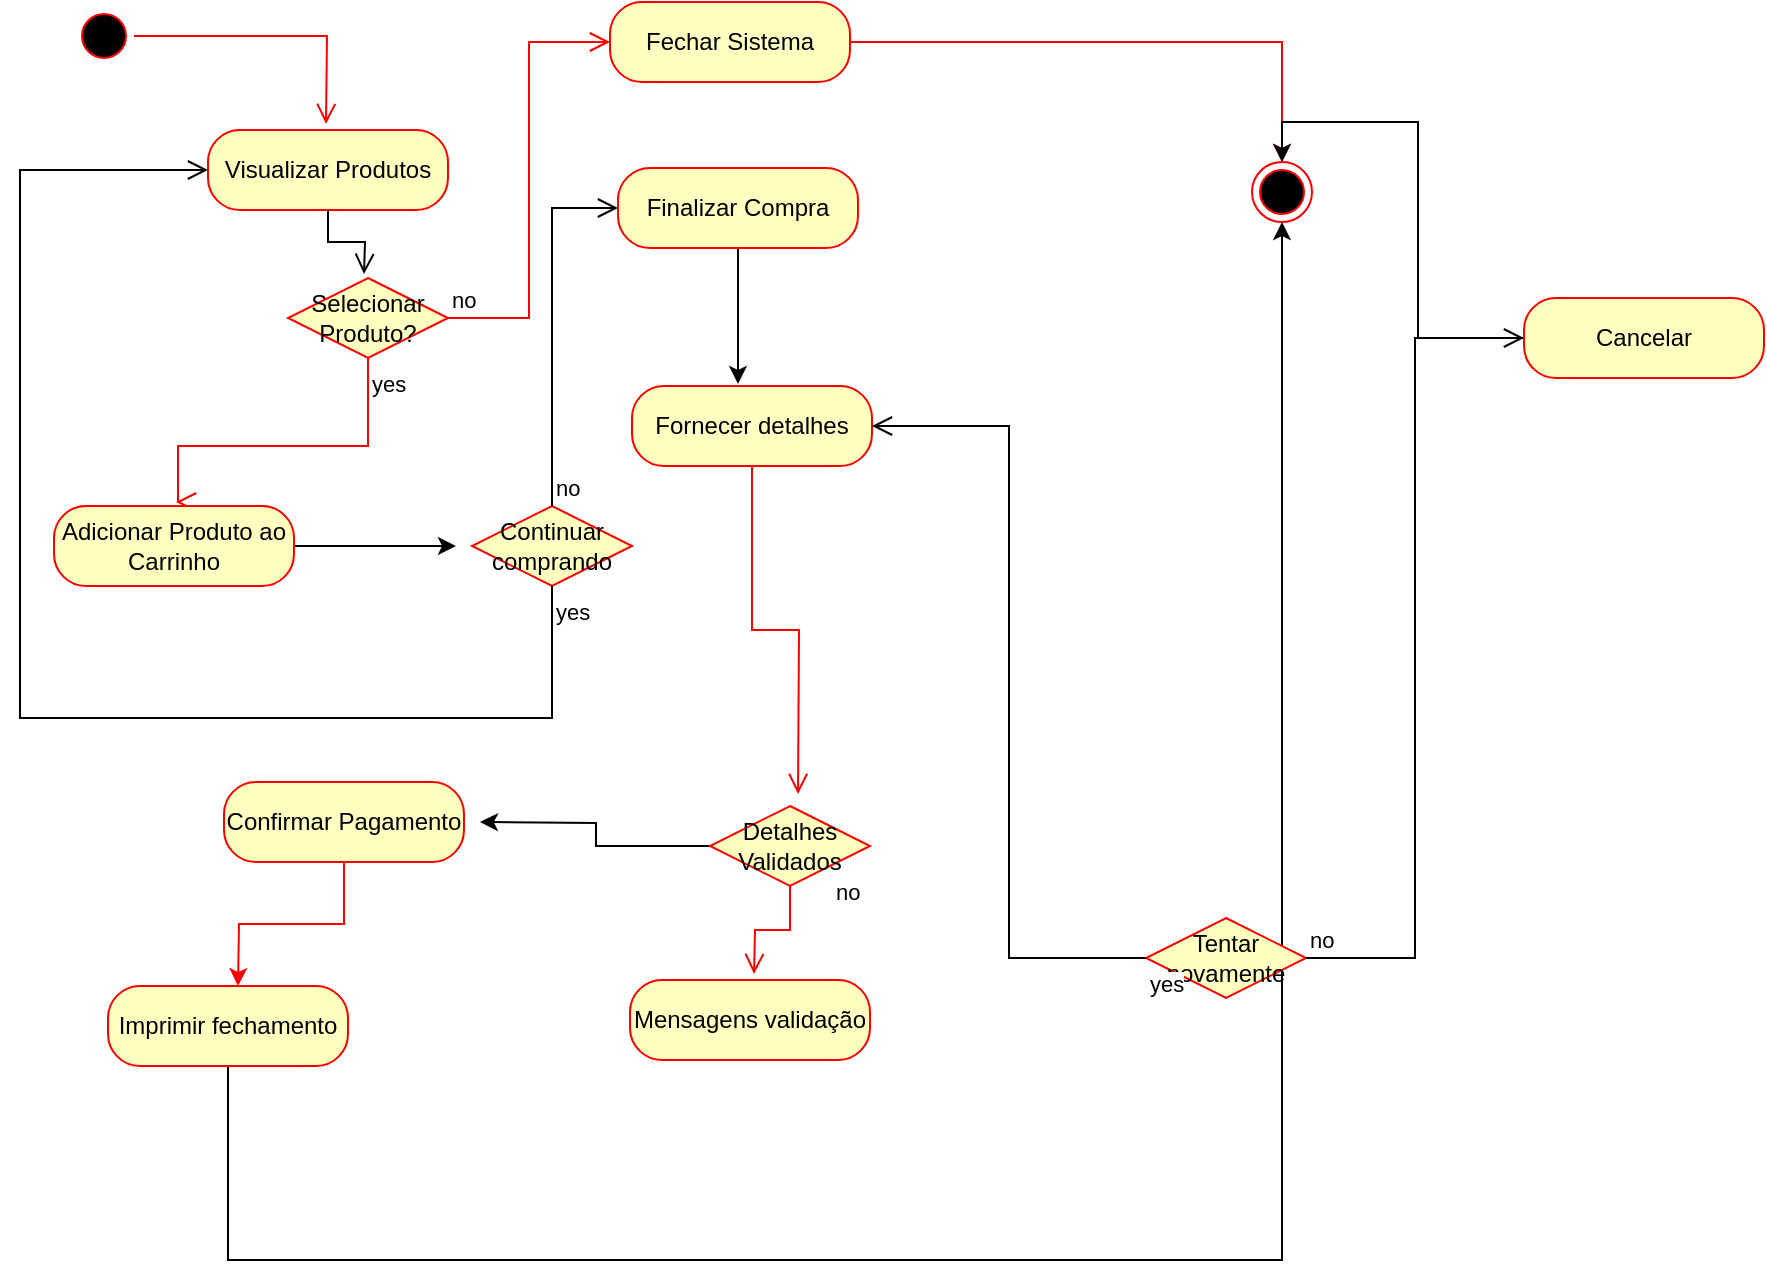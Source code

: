 <mxfile version="21.7.2" type="github">
  <diagram name="Página-1" id="S-DfOkp1lyTK0N26oCxM">
    <mxGraphModel dx="880" dy="470" grid="0" gridSize="10" guides="1" tooltips="1" connect="1" arrows="1" fold="1" page="1" pageScale="1" pageWidth="827" pageHeight="1169" math="0" shadow="0">
      <root>
        <mxCell id="0" />
        <mxCell id="1" parent="0" />
        <mxCell id="UMAjJ_PAntiKE3gccS5z-29" value="" style="ellipse;html=1;shape=startState;fillColor=#000000;strokeColor=#ff0000;" vertex="1" parent="1">
          <mxGeometry x="192" y="79" width="30" height="30" as="geometry" />
        </mxCell>
        <mxCell id="UMAjJ_PAntiKE3gccS5z-30" value="" style="edgeStyle=orthogonalEdgeStyle;html=1;verticalAlign=bottom;endArrow=open;endSize=8;strokeColor=#ff0000;rounded=0;" edge="1" source="UMAjJ_PAntiKE3gccS5z-29" parent="1">
          <mxGeometry relative="1" as="geometry">
            <mxPoint x="318" y="138" as="targetPoint" />
          </mxGeometry>
        </mxCell>
        <mxCell id="UMAjJ_PAntiKE3gccS5z-31" value="Visualizar Produtos" style="rounded=1;whiteSpace=wrap;html=1;arcSize=40;fontColor=#000000;fillColor=#ffffc0;strokeColor=#ff0000;" vertex="1" parent="1">
          <mxGeometry x="259" y="141" width="120" height="40" as="geometry" />
        </mxCell>
        <mxCell id="UMAjJ_PAntiKE3gccS5z-32" value="" style="edgeStyle=orthogonalEdgeStyle;html=1;verticalAlign=bottom;endArrow=open;endSize=8;strokeColor=#000000;rounded=0;" edge="1" source="UMAjJ_PAntiKE3gccS5z-31" parent="1">
          <mxGeometry relative="1" as="geometry">
            <mxPoint x="337" y="213" as="targetPoint" />
          </mxGeometry>
        </mxCell>
        <mxCell id="UMAjJ_PAntiKE3gccS5z-33" value="Selecionar Produto?" style="rhombus;whiteSpace=wrap;html=1;fontColor=#000000;fillColor=#ffffc0;strokeColor=#ff0000;" vertex="1" parent="1">
          <mxGeometry x="299" y="215" width="80" height="40" as="geometry" />
        </mxCell>
        <mxCell id="UMAjJ_PAntiKE3gccS5z-34" value="no" style="edgeStyle=orthogonalEdgeStyle;html=1;align=left;verticalAlign=bottom;endArrow=open;endSize=8;strokeColor=#ff0000;rounded=0;entryX=0;entryY=0.5;entryDx=0;entryDy=0;" edge="1" source="UMAjJ_PAntiKE3gccS5z-33" parent="1" target="UMAjJ_PAntiKE3gccS5z-42">
          <mxGeometry x="-1" relative="1" as="geometry">
            <mxPoint x="479" y="235" as="targetPoint" />
          </mxGeometry>
        </mxCell>
        <mxCell id="UMAjJ_PAntiKE3gccS5z-35" value="yes" style="edgeStyle=orthogonalEdgeStyle;html=1;align=left;verticalAlign=top;endArrow=open;endSize=8;strokeColor=#ff0000;rounded=0;" edge="1" source="UMAjJ_PAntiKE3gccS5z-33" parent="1">
          <mxGeometry x="-1" relative="1" as="geometry">
            <mxPoint x="243" y="327" as="targetPoint" />
            <Array as="points">
              <mxPoint x="339" y="299" />
              <mxPoint x="244" y="299" />
            </Array>
          </mxGeometry>
        </mxCell>
        <mxCell id="UMAjJ_PAntiKE3gccS5z-38" style="edgeStyle=orthogonalEdgeStyle;rounded=0;orthogonalLoop=1;jettySize=auto;html=1;" edge="1" parent="1" source="UMAjJ_PAntiKE3gccS5z-36">
          <mxGeometry relative="1" as="geometry">
            <mxPoint x="383" y="349" as="targetPoint" />
          </mxGeometry>
        </mxCell>
        <mxCell id="UMAjJ_PAntiKE3gccS5z-36" value="Adicionar Produto ao Carrinho" style="rounded=1;whiteSpace=wrap;html=1;arcSize=40;fontColor=#000000;fillColor=#ffffc0;strokeColor=#ff0000;" vertex="1" parent="1">
          <mxGeometry x="182" y="329" width="120" height="40" as="geometry" />
        </mxCell>
        <mxCell id="UMAjJ_PAntiKE3gccS5z-39" value="Continuar comprando" style="rhombus;whiteSpace=wrap;html=1;fontColor=#000000;fillColor=#ffffc0;strokeColor=#ff0000;" vertex="1" parent="1">
          <mxGeometry x="391" y="329" width="80" height="40" as="geometry" />
        </mxCell>
        <mxCell id="UMAjJ_PAntiKE3gccS5z-40" value="no" style="edgeStyle=orthogonalEdgeStyle;html=1;align=left;verticalAlign=bottom;endArrow=open;endSize=8;strokeColor=#000000;rounded=0;entryX=0;entryY=0.5;entryDx=0;entryDy=0;" edge="1" source="UMAjJ_PAntiKE3gccS5z-39" parent="1" target="UMAjJ_PAntiKE3gccS5z-44">
          <mxGeometry x="-1" relative="1" as="geometry">
            <mxPoint x="571" y="349" as="targetPoint" />
          </mxGeometry>
        </mxCell>
        <mxCell id="UMAjJ_PAntiKE3gccS5z-41" value="yes" style="edgeStyle=orthogonalEdgeStyle;html=1;align=left;verticalAlign=top;endArrow=open;endSize=8;strokeColor=#000000;rounded=0;" edge="1" source="UMAjJ_PAntiKE3gccS5z-39" parent="1" target="UMAjJ_PAntiKE3gccS5z-31">
          <mxGeometry x="-1" relative="1" as="geometry">
            <mxPoint x="244" y="157" as="targetPoint" />
            <Array as="points">
              <mxPoint x="431" y="435" />
              <mxPoint x="165" y="435" />
              <mxPoint x="165" y="161" />
            </Array>
          </mxGeometry>
        </mxCell>
        <mxCell id="UMAjJ_PAntiKE3gccS5z-78" style="edgeStyle=orthogonalEdgeStyle;rounded=0;orthogonalLoop=1;jettySize=auto;html=1;strokeColor=#FF0000;" edge="1" parent="1" source="UMAjJ_PAntiKE3gccS5z-42" target="UMAjJ_PAntiKE3gccS5z-75">
          <mxGeometry relative="1" as="geometry" />
        </mxCell>
        <mxCell id="UMAjJ_PAntiKE3gccS5z-42" value="Fechar Sistema" style="rounded=1;whiteSpace=wrap;html=1;arcSize=40;fontColor=#000000;fillColor=#ffffc0;strokeColor=#ff0000;" vertex="1" parent="1">
          <mxGeometry x="460" y="77" width="120" height="40" as="geometry" />
        </mxCell>
        <mxCell id="UMAjJ_PAntiKE3gccS5z-48" style="edgeStyle=orthogonalEdgeStyle;rounded=0;orthogonalLoop=1;jettySize=auto;html=1;" edge="1" parent="1" source="UMAjJ_PAntiKE3gccS5z-44">
          <mxGeometry relative="1" as="geometry">
            <mxPoint x="524" y="268" as="targetPoint" />
          </mxGeometry>
        </mxCell>
        <mxCell id="UMAjJ_PAntiKE3gccS5z-44" value="Finalizar Compra" style="rounded=1;whiteSpace=wrap;html=1;arcSize=40;fontColor=#000000;fillColor=#ffffc0;strokeColor=#ff0000;" vertex="1" parent="1">
          <mxGeometry x="464" y="160" width="120" height="40" as="geometry" />
        </mxCell>
        <mxCell id="UMAjJ_PAntiKE3gccS5z-46" value="Fornecer detalhes" style="rounded=1;whiteSpace=wrap;html=1;arcSize=40;fontColor=#000000;fillColor=#ffffc0;strokeColor=#ff0000;" vertex="1" parent="1">
          <mxGeometry x="471" y="269" width="120" height="40" as="geometry" />
        </mxCell>
        <mxCell id="UMAjJ_PAntiKE3gccS5z-47" value="" style="edgeStyle=orthogonalEdgeStyle;html=1;verticalAlign=bottom;endArrow=open;endSize=8;strokeColor=#ff0000;rounded=0;" edge="1" source="UMAjJ_PAntiKE3gccS5z-46" parent="1">
          <mxGeometry relative="1" as="geometry">
            <mxPoint x="554" y="473" as="targetPoint" />
          </mxGeometry>
        </mxCell>
        <mxCell id="UMAjJ_PAntiKE3gccS5z-61" style="edgeStyle=orthogonalEdgeStyle;rounded=0;orthogonalLoop=1;jettySize=auto;html=1;" edge="1" parent="1" source="UMAjJ_PAntiKE3gccS5z-58">
          <mxGeometry relative="1" as="geometry">
            <mxPoint x="395" y="487" as="targetPoint" />
          </mxGeometry>
        </mxCell>
        <mxCell id="UMAjJ_PAntiKE3gccS5z-58" value="Detalhes Validados" style="rhombus;whiteSpace=wrap;html=1;fontColor=#000000;fillColor=#ffffc0;strokeColor=#ff0000;" vertex="1" parent="1">
          <mxGeometry x="510" y="479" width="80" height="40" as="geometry" />
        </mxCell>
        <mxCell id="UMAjJ_PAntiKE3gccS5z-59" value="no" style="edgeStyle=orthogonalEdgeStyle;html=1;align=left;verticalAlign=bottom;endArrow=open;endSize=8;strokeColor=#ff0000;rounded=0;" edge="1" source="UMAjJ_PAntiKE3gccS5z-58" parent="1">
          <mxGeometry x="-0.61" y="21" relative="1" as="geometry">
            <mxPoint x="532" y="563" as="targetPoint" />
            <mxPoint as="offset" />
          </mxGeometry>
        </mxCell>
        <mxCell id="UMAjJ_PAntiKE3gccS5z-65" style="edgeStyle=orthogonalEdgeStyle;rounded=0;orthogonalLoop=1;jettySize=auto;html=1;strokeColor=#FF0000;" edge="1" parent="1" source="UMAjJ_PAntiKE3gccS5z-62">
          <mxGeometry relative="1" as="geometry">
            <mxPoint x="274" y="569" as="targetPoint" />
          </mxGeometry>
        </mxCell>
        <mxCell id="UMAjJ_PAntiKE3gccS5z-62" value="Confirmar Pagamento" style="rounded=1;whiteSpace=wrap;html=1;arcSize=40;fontColor=#000000;fillColor=#ffffc0;strokeColor=#ff0000;" vertex="1" parent="1">
          <mxGeometry x="267" y="467" width="120" height="40" as="geometry" />
        </mxCell>
        <mxCell id="UMAjJ_PAntiKE3gccS5z-80" style="edgeStyle=orthogonalEdgeStyle;rounded=0;orthogonalLoop=1;jettySize=auto;html=1;" edge="1" parent="1" source="UMAjJ_PAntiKE3gccS5z-66" target="UMAjJ_PAntiKE3gccS5z-75">
          <mxGeometry relative="1" as="geometry">
            <Array as="points">
              <mxPoint x="269" y="706" />
              <mxPoint x="796" y="706" />
            </Array>
          </mxGeometry>
        </mxCell>
        <mxCell id="UMAjJ_PAntiKE3gccS5z-66" value="Imprimir fechamento" style="rounded=1;whiteSpace=wrap;html=1;arcSize=40;fontColor=#000000;fillColor=#ffffc0;strokeColor=#ff0000;" vertex="1" parent="1">
          <mxGeometry x="209" y="569" width="120" height="40" as="geometry" />
        </mxCell>
        <mxCell id="UMAjJ_PAntiKE3gccS5z-68" value="Mensagens validação" style="rounded=1;whiteSpace=wrap;html=1;arcSize=40;fontColor=#000000;fillColor=#ffffc0;strokeColor=#ff0000;" vertex="1" parent="1">
          <mxGeometry x="470" y="566" width="120" height="40" as="geometry" />
        </mxCell>
        <mxCell id="UMAjJ_PAntiKE3gccS5z-70" value="Tentar novamente" style="rhombus;whiteSpace=wrap;html=1;fontColor=#000000;fillColor=#ffffc0;strokeColor=#ff0000;" vertex="1" parent="1">
          <mxGeometry x="728" y="535" width="80" height="40" as="geometry" />
        </mxCell>
        <mxCell id="UMAjJ_PAntiKE3gccS5z-71" value="no" style="edgeStyle=orthogonalEdgeStyle;html=1;align=left;verticalAlign=bottom;endArrow=open;endSize=8;strokeColor=#000000;rounded=0;entryX=0;entryY=0.5;entryDx=0;entryDy=0;" edge="1" source="UMAjJ_PAntiKE3gccS5z-70" parent="1" target="UMAjJ_PAntiKE3gccS5z-73">
          <mxGeometry x="-1" relative="1" as="geometry">
            <mxPoint x="908" y="555" as="targetPoint" />
          </mxGeometry>
        </mxCell>
        <mxCell id="UMAjJ_PAntiKE3gccS5z-72" value="yes" style="edgeStyle=orthogonalEdgeStyle;html=1;align=left;verticalAlign=top;endArrow=open;endSize=8;strokeColor=#000000;rounded=0;entryX=1;entryY=0.5;entryDx=0;entryDy=0;" edge="1" source="UMAjJ_PAntiKE3gccS5z-70" parent="1" target="UMAjJ_PAntiKE3gccS5z-46">
          <mxGeometry x="-1" relative="1" as="geometry">
            <mxPoint x="594" y="292" as="targetPoint" />
          </mxGeometry>
        </mxCell>
        <mxCell id="UMAjJ_PAntiKE3gccS5z-77" style="edgeStyle=orthogonalEdgeStyle;rounded=0;orthogonalLoop=1;jettySize=auto;html=1;entryX=0.5;entryY=0;entryDx=0;entryDy=0;" edge="1" parent="1" source="UMAjJ_PAntiKE3gccS5z-73" target="UMAjJ_PAntiKE3gccS5z-75">
          <mxGeometry relative="1" as="geometry" />
        </mxCell>
        <mxCell id="UMAjJ_PAntiKE3gccS5z-73" value="Cancelar" style="rounded=1;whiteSpace=wrap;html=1;arcSize=40;fontColor=#000000;fillColor=#ffffc0;strokeColor=#ff0000;" vertex="1" parent="1">
          <mxGeometry x="917" y="225" width="120" height="40" as="geometry" />
        </mxCell>
        <mxCell id="UMAjJ_PAntiKE3gccS5z-75" value="" style="ellipse;html=1;shape=endState;fillColor=#000000;strokeColor=#ff0000;" vertex="1" parent="1">
          <mxGeometry x="781" y="157" width="30" height="30" as="geometry" />
        </mxCell>
      </root>
    </mxGraphModel>
  </diagram>
</mxfile>
